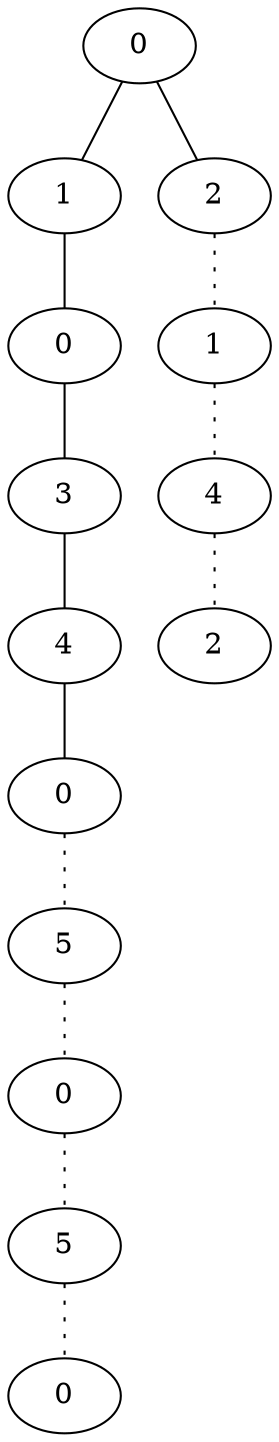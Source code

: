 graph {
a0[label=0];
a1[label=1];
a2[label=0];
a3[label=3];
a4[label=4];
a5[label=0];
a6[label=5];
a7[label=0];
a8[label=5];
a9[label=0];
a10[label=2];
a11[label=1];
a12[label=4];
a13[label=2];
a0 -- a1;
a0 -- a10;
a1 -- a2;
a2 -- a3;
a3 -- a4;
a4 -- a5;
a5 -- a6 [style=dotted];
a6 -- a7 [style=dotted];
a7 -- a8 [style=dotted];
a8 -- a9 [style=dotted];
a10 -- a11 [style=dotted];
a11 -- a12 [style=dotted];
a12 -- a13 [style=dotted];
}
